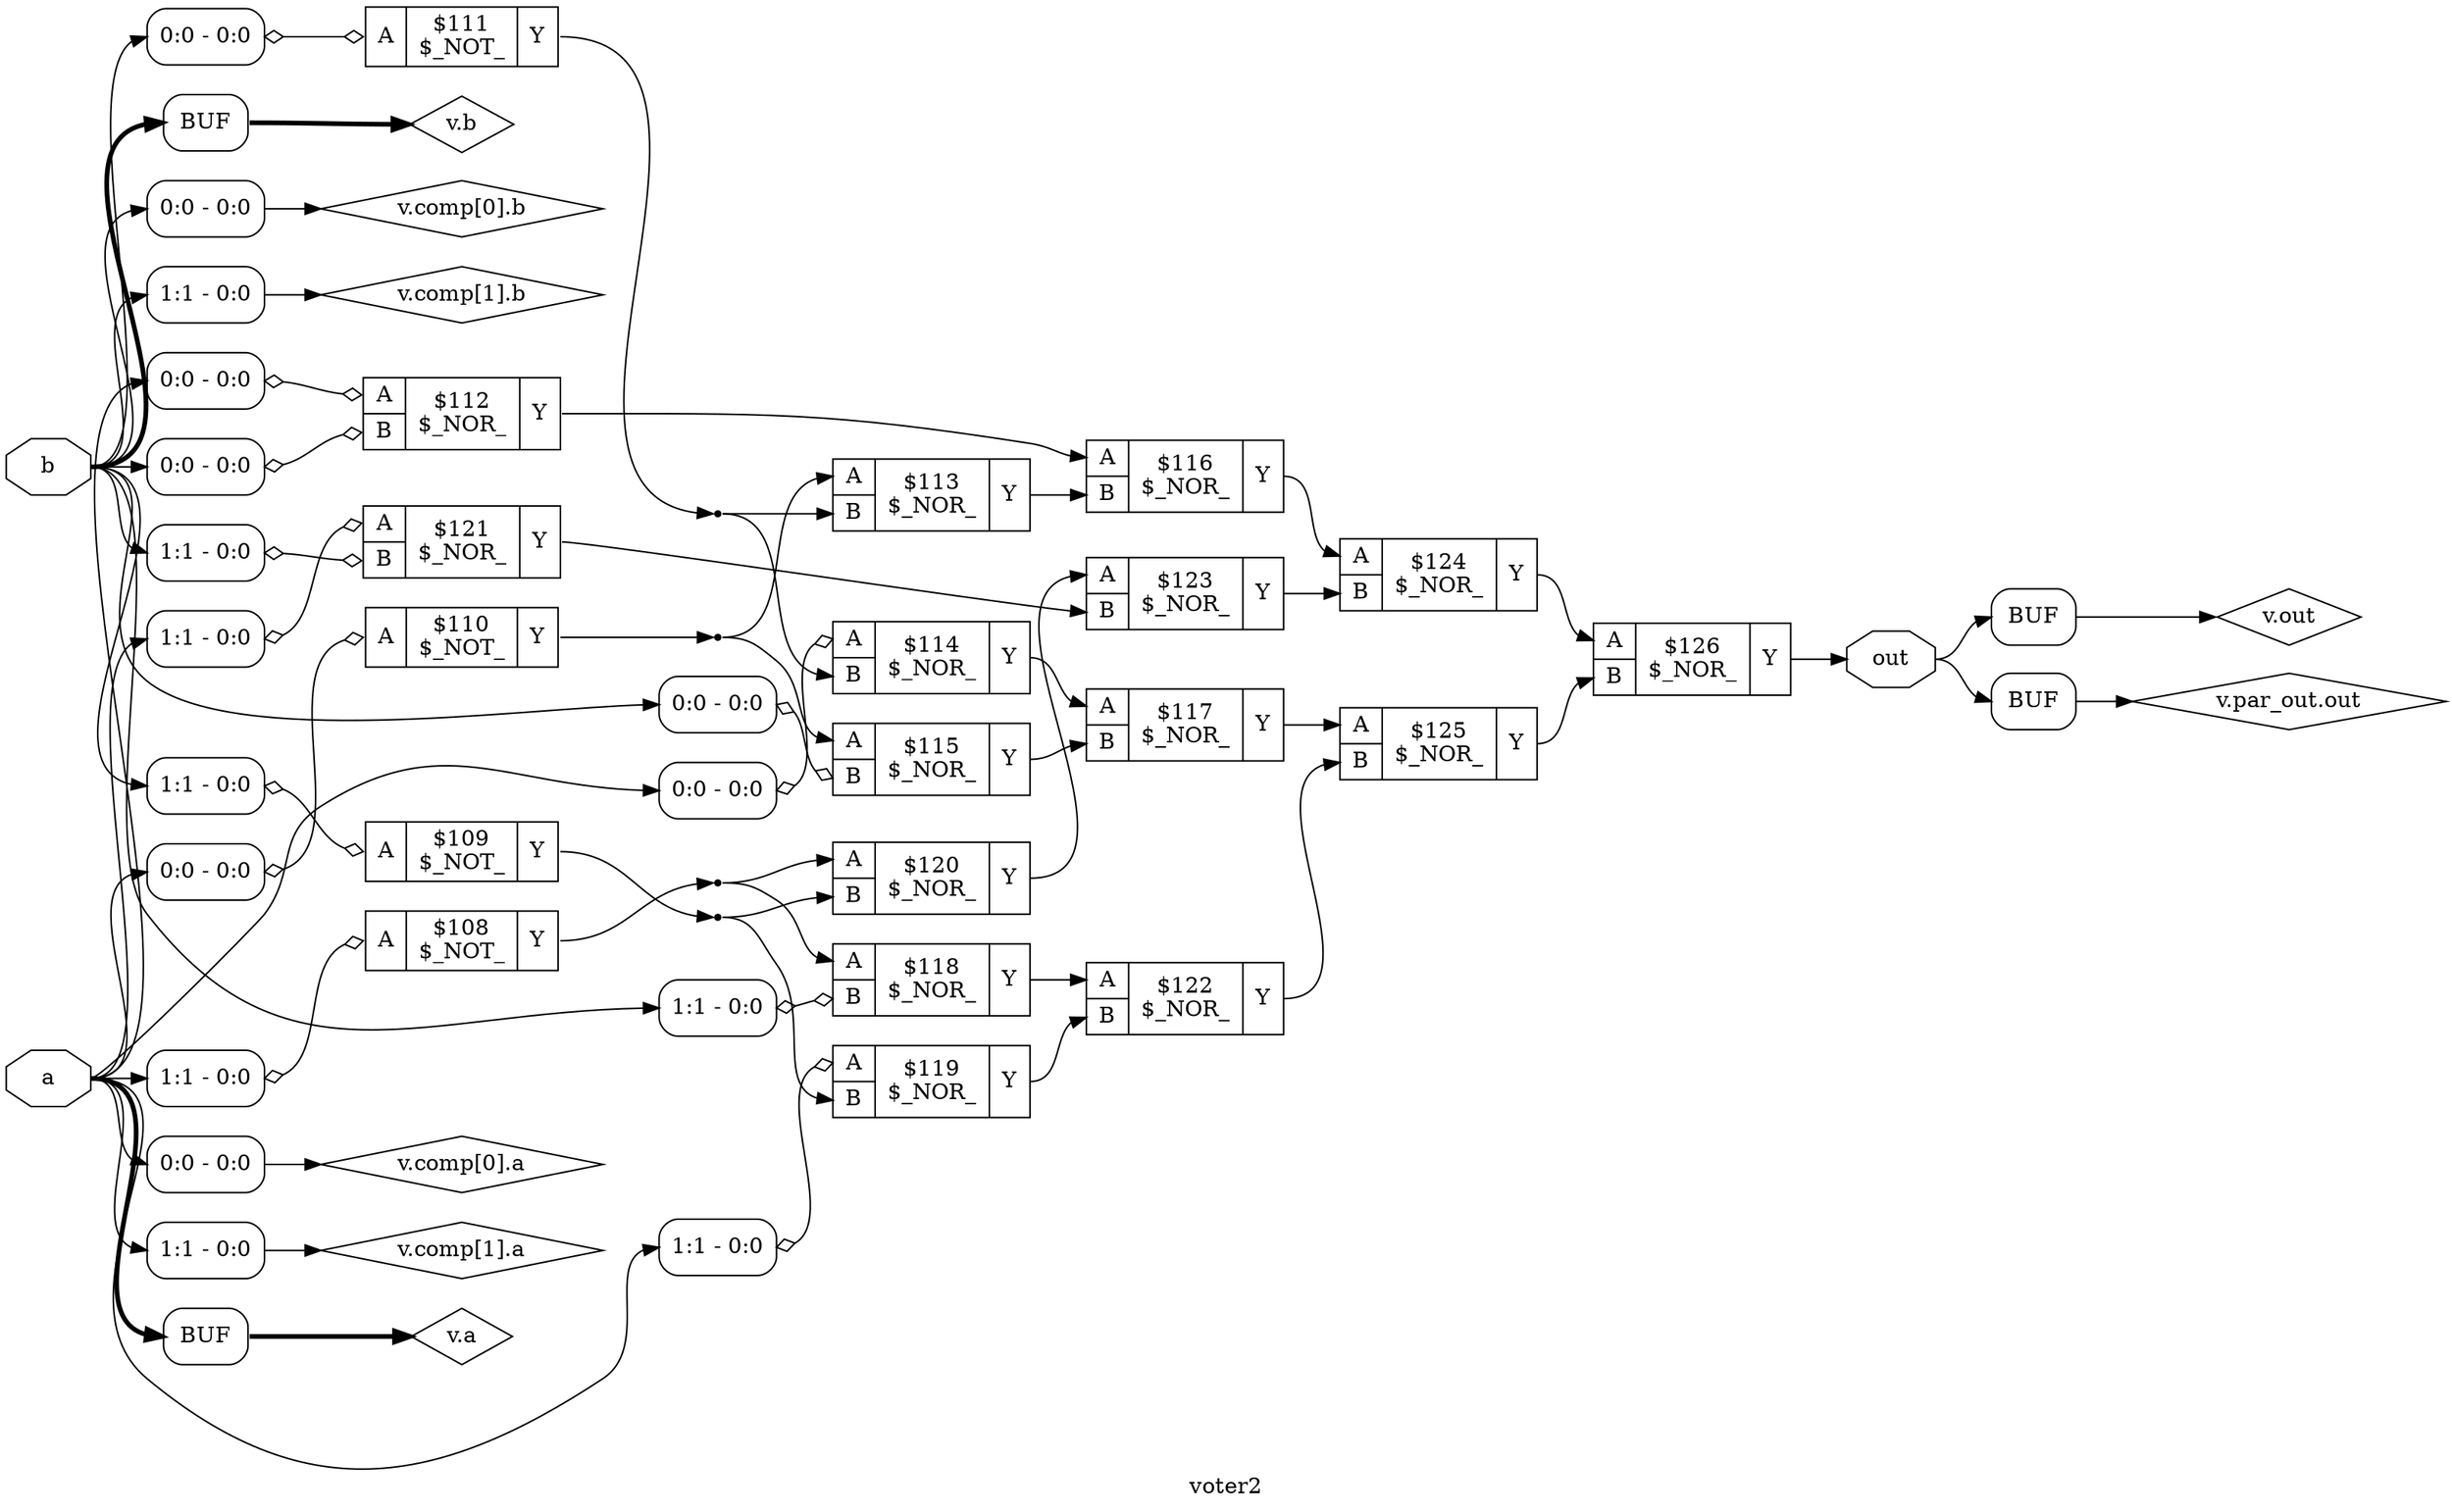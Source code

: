 digraph "voter2" {
label="voter2";
rankdir="LR";
remincross=true;
n19 [ shape=octagon, label="a", color="black", fontcolor="black" ];
n20 [ shape=octagon, label="b", color="black", fontcolor="black" ];
n21 [ shape=octagon, label="out", color="black", fontcolor="black" ];
n22 [ shape=diamond, label="v.a", color="black", fontcolor="black" ];
n23 [ shape=diamond, label="v.b", color="black", fontcolor="black" ];
n24 [ shape=diamond, label="v.comp[0].a", color="black", fontcolor="black" ];
n25 [ shape=diamond, label="v.comp[0].b", color="black", fontcolor="black" ];
n26 [ shape=diamond, label="v.comp[1].a", color="black", fontcolor="black" ];
n27 [ shape=diamond, label="v.comp[1].b", color="black", fontcolor="black" ];
n28 [ shape=diamond, label="v.out", color="black", fontcolor="black" ];
n29 [ shape=diamond, label="v.par_out.out", color="black", fontcolor="black" ];
c32 [ shape=record, label="{{<p30> A}|$108\n$_NOT_|{<p31> Y}}" ];
x0 [ shape=record, style=rounded, label="<s0> 1:1 - 0:0 " ];
x0:e -> c32:p30:w [arrowhead=odiamond, arrowtail=odiamond, dir=both, color="black", label=""];
c33 [ shape=record, label="{{<p30> A}|$109\n$_NOT_|{<p31> Y}}" ];
x1 [ shape=record, style=rounded, label="<s0> 1:1 - 0:0 " ];
x1:e -> c33:p30:w [arrowhead=odiamond, arrowtail=odiamond, dir=both, color="black", label=""];
c34 [ shape=record, label="{{<p30> A}|$110\n$_NOT_|{<p31> Y}}" ];
x2 [ shape=record, style=rounded, label="<s0> 0:0 - 0:0 " ];
x2:e -> c34:p30:w [arrowhead=odiamond, arrowtail=odiamond, dir=both, color="black", label=""];
c35 [ shape=record, label="{{<p30> A}|$111\n$_NOT_|{<p31> Y}}" ];
x3 [ shape=record, style=rounded, label="<s0> 0:0 - 0:0 " ];
x3:e -> c35:p30:w [arrowhead=odiamond, arrowtail=odiamond, dir=both, color="black", label=""];
c37 [ shape=record, label="{{<p30> A|<p36> B}|$112\n$_NOR_|{<p31> Y}}" ];
x4 [ shape=record, style=rounded, label="<s0> 0:0 - 0:0 " ];
x4:e -> c37:p30:w [arrowhead=odiamond, arrowtail=odiamond, dir=both, color="black", label=""];
x5 [ shape=record, style=rounded, label="<s0> 0:0 - 0:0 " ];
x5:e -> c37:p36:w [arrowhead=odiamond, arrowtail=odiamond, dir=both, color="black", label=""];
c38 [ shape=record, label="{{<p30> A|<p36> B}|$113\n$_NOR_|{<p31> Y}}" ];
c39 [ shape=record, label="{{<p30> A|<p36> B}|$114\n$_NOR_|{<p31> Y}}" ];
x6 [ shape=record, style=rounded, label="<s0> 0:0 - 0:0 " ];
x6:e -> c39:p30:w [arrowhead=odiamond, arrowtail=odiamond, dir=both, color="black", label=""];
c40 [ shape=record, label="{{<p30> A|<p36> B}|$115\n$_NOR_|{<p31> Y}}" ];
x7 [ shape=record, style=rounded, label="<s0> 0:0 - 0:0 " ];
x7:e -> c40:p36:w [arrowhead=odiamond, arrowtail=odiamond, dir=both, color="black", label=""];
c41 [ shape=record, label="{{<p30> A|<p36> B}|$116\n$_NOR_|{<p31> Y}}" ];
c42 [ shape=record, label="{{<p30> A|<p36> B}|$117\n$_NOR_|{<p31> Y}}" ];
c43 [ shape=record, label="{{<p30> A|<p36> B}|$118\n$_NOR_|{<p31> Y}}" ];
x8 [ shape=record, style=rounded, label="<s0> 1:1 - 0:0 " ];
x8:e -> c43:p36:w [arrowhead=odiamond, arrowtail=odiamond, dir=both, color="black", label=""];
c44 [ shape=record, label="{{<p30> A|<p36> B}|$119\n$_NOR_|{<p31> Y}}" ];
x9 [ shape=record, style=rounded, label="<s0> 1:1 - 0:0 " ];
x9:e -> c44:p30:w [arrowhead=odiamond, arrowtail=odiamond, dir=both, color="black", label=""];
c45 [ shape=record, label="{{<p30> A|<p36> B}|$120\n$_NOR_|{<p31> Y}}" ];
c46 [ shape=record, label="{{<p30> A|<p36> B}|$121\n$_NOR_|{<p31> Y}}" ];
x10 [ shape=record, style=rounded, label="<s0> 1:1 - 0:0 " ];
x10:e -> c46:p30:w [arrowhead=odiamond, arrowtail=odiamond, dir=both, color="black", label=""];
x11 [ shape=record, style=rounded, label="<s0> 1:1 - 0:0 " ];
x11:e -> c46:p36:w [arrowhead=odiamond, arrowtail=odiamond, dir=both, color="black", label=""];
c47 [ shape=record, label="{{<p30> A|<p36> B}|$122\n$_NOR_|{<p31> Y}}" ];
c48 [ shape=record, label="{{<p30> A|<p36> B}|$123\n$_NOR_|{<p31> Y}}" ];
c49 [ shape=record, label="{{<p30> A|<p36> B}|$124\n$_NOR_|{<p31> Y}}" ];
c50 [ shape=record, label="{{<p30> A|<p36> B}|$125\n$_NOR_|{<p31> Y}}" ];
c51 [ shape=record, label="{{<p30> A|<p36> B}|$126\n$_NOR_|{<p31> Y}}" ];
x12 [shape=box, style=rounded, label="BUF"];
x13 [shape=box, style=rounded, label="BUF"];
x14 [ shape=record, style=rounded, label="<s0> 0:0 - 0:0 " ];
x15 [ shape=record, style=rounded, label="<s0> 0:0 - 0:0 " ];
x16 [ shape=record, style=rounded, label="<s0> 1:1 - 0:0 " ];
x17 [ shape=record, style=rounded, label="<s0> 1:1 - 0:0 " ];
x18 [shape=box, style=rounded, label="BUF"];
x19 [shape=box, style=rounded, label="BUF"];
c37:p31:e -> c41:p30:w [color="black", label=""];
c46:p31:e -> c48:p36:w [color="black", label=""];
c47:p31:e -> c50:p36:w [color="black", label=""];
c48:p31:e -> c49:p36:w [color="black", label=""];
c49:p31:e -> c51:p30:w [color="black", label=""];
c50:p31:e -> c51:p36:w [color="black", label=""];
n15 [ shape=point ];
c32:p31:e -> n15:w [color="black", label=""];
n15:e -> c43:p30:w [color="black", label=""];
n15:e -> c45:p30:w [color="black", label=""];
n16 [ shape=point ];
c33:p31:e -> n16:w [color="black", label=""];
n16:e -> c44:p36:w [color="black", label=""];
n16:e -> c45:p36:w [color="black", label=""];
n17 [ shape=point ];
c34:p31:e -> n17:w [color="black", label=""];
n17:e -> c38:p30:w [color="black", label=""];
n17:e -> c40:p30:w [color="black", label=""];
n18 [ shape=point ];
c35:p31:e -> n18:w [color="black", label=""];
n18:e -> c38:p36:w [color="black", label=""];
n18:e -> c39:p36:w [color="black", label=""];
n19:e -> x0:s0:w [color="black", label=""];
n19:e -> x10:s0:w [color="black", label=""];
n19:e -> x12:w:w [color="black", style="setlinewidth(3)", label=""];
n19:e -> x14:s0:w [color="black", label=""];
n19:e -> x16:s0:w [color="black", label=""];
n19:e -> x2:s0:w [color="black", label=""];
n19:e -> x4:s0:w [color="black", label=""];
n19:e -> x6:s0:w [color="black", label=""];
n19:e -> x9:s0:w [color="black", label=""];
c38:p31:e -> c41:p36:w [color="black", label=""];
n20:e -> x11:s0:w [color="black", label=""];
n20:e -> x13:w:w [color="black", style="setlinewidth(3)", label=""];
n20:e -> x15:s0:w [color="black", label=""];
n20:e -> x17:s0:w [color="black", label=""];
n20:e -> x1:s0:w [color="black", label=""];
n20:e -> x3:s0:w [color="black", label=""];
n20:e -> x5:s0:w [color="black", label=""];
n20:e -> x7:s0:w [color="black", label=""];
n20:e -> x8:s0:w [color="black", label=""];
c51:p31:e -> n21:w [color="black", label=""];
n21:e -> x18:w:w [color="black", label=""];
n21:e -> x19:w:w [color="black", label=""];
x12:e:e -> n22:w [color="black", style="setlinewidth(3)", label=""];
x13:e:e -> n23:w [color="black", style="setlinewidth(3)", label=""];
x14:e -> n24:w [color="black", label=""];
x15:e -> n25:w [color="black", label=""];
x16:e -> n26:w [color="black", label=""];
x17:e -> n27:w [color="black", label=""];
x18:e:e -> n28:w [color="black", label=""];
x19:e:e -> n29:w [color="black", label=""];
c39:p31:e -> c42:p30:w [color="black", label=""];
c40:p31:e -> c42:p36:w [color="black", label=""];
c41:p31:e -> c49:p30:w [color="black", label=""];
c42:p31:e -> c50:p30:w [color="black", label=""];
c43:p31:e -> c47:p30:w [color="black", label=""];
c44:p31:e -> c47:p36:w [color="black", label=""];
c45:p31:e -> c48:p30:w [color="black", label=""];
}
